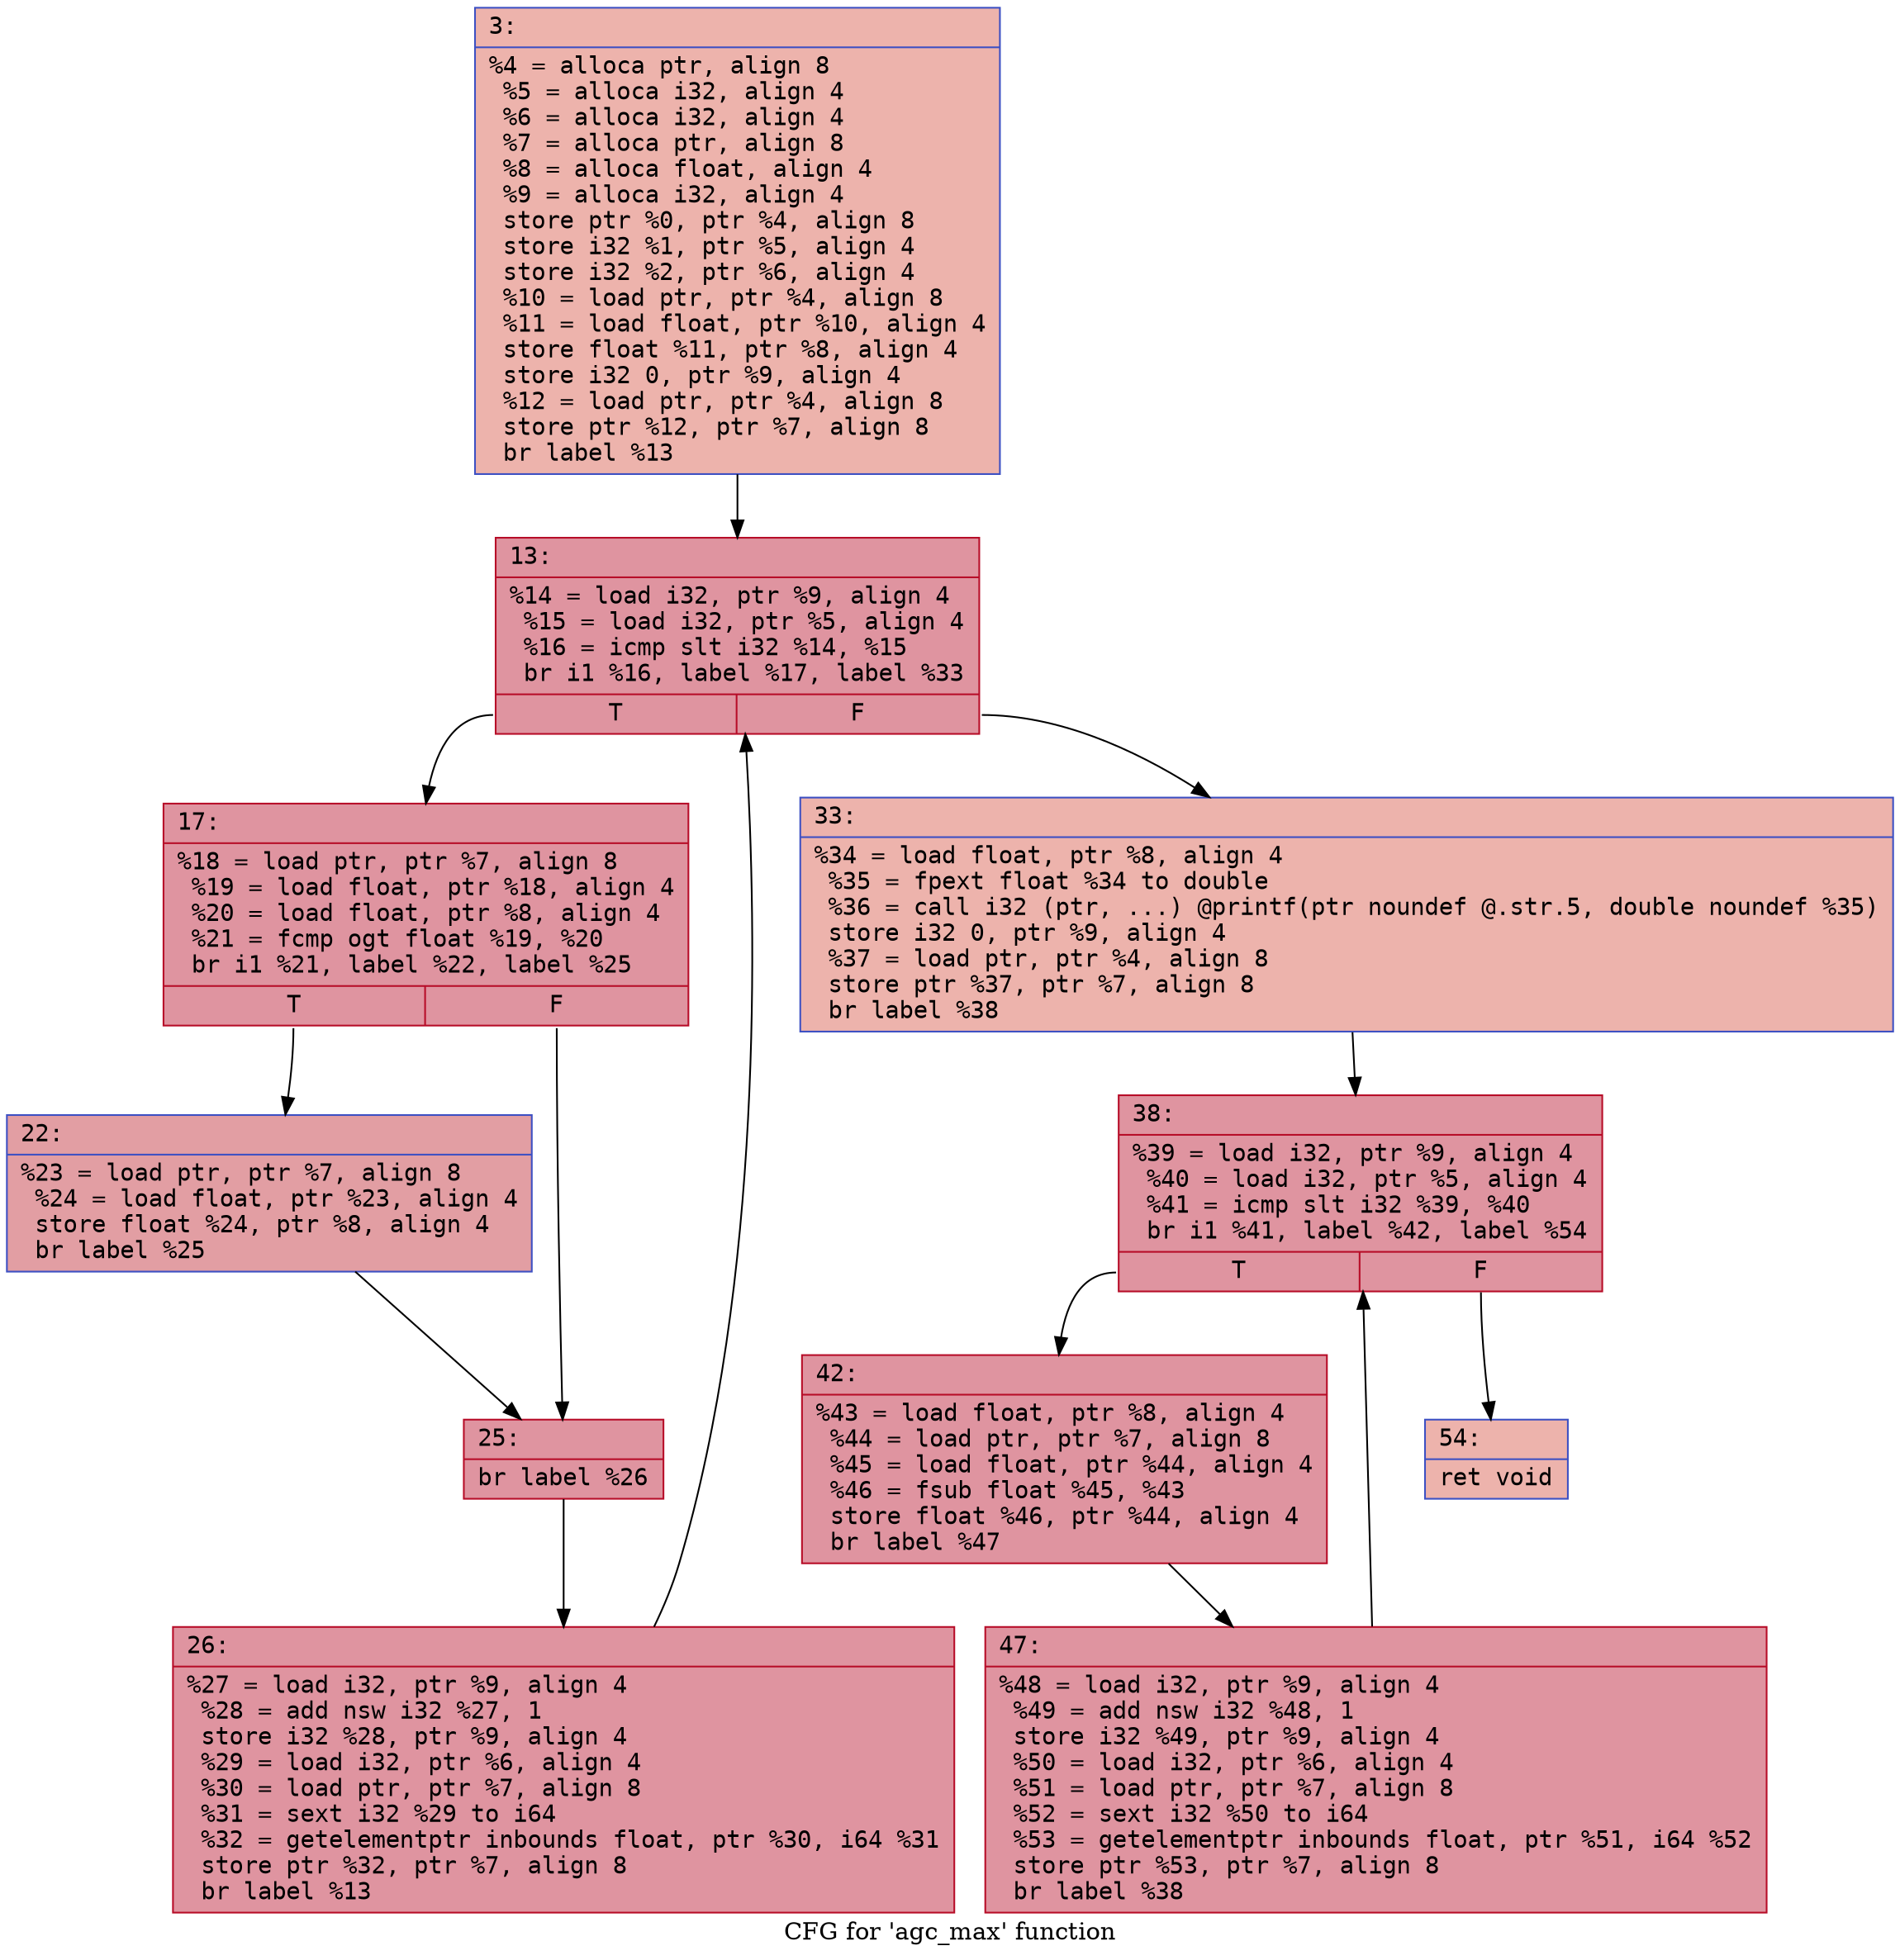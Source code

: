 digraph "CFG for 'agc_max' function" {
	label="CFG for 'agc_max' function";

	Node0x600001bb7930 [shape=record,color="#3d50c3ff", style=filled, fillcolor="#d6524470" fontname="Courier",label="{3:\l|  %4 = alloca ptr, align 8\l  %5 = alloca i32, align 4\l  %6 = alloca i32, align 4\l  %7 = alloca ptr, align 8\l  %8 = alloca float, align 4\l  %9 = alloca i32, align 4\l  store ptr %0, ptr %4, align 8\l  store i32 %1, ptr %5, align 4\l  store i32 %2, ptr %6, align 4\l  %10 = load ptr, ptr %4, align 8\l  %11 = load float, ptr %10, align 4\l  store float %11, ptr %8, align 4\l  store i32 0, ptr %9, align 4\l  %12 = load ptr, ptr %4, align 8\l  store ptr %12, ptr %7, align 8\l  br label %13\l}"];
	Node0x600001bb7930 -> Node0x600001bb7980[tooltip="3 -> 13\nProbability 100.00%" ];
	Node0x600001bb7980 [shape=record,color="#b70d28ff", style=filled, fillcolor="#b70d2870" fontname="Courier",label="{13:\l|  %14 = load i32, ptr %9, align 4\l  %15 = load i32, ptr %5, align 4\l  %16 = icmp slt i32 %14, %15\l  br i1 %16, label %17, label %33\l|{<s0>T|<s1>F}}"];
	Node0x600001bb7980:s0 -> Node0x600001bb79d0[tooltip="13 -> 17\nProbability 96.88%" ];
	Node0x600001bb7980:s1 -> Node0x600001bb7b10[tooltip="13 -> 33\nProbability 3.12%" ];
	Node0x600001bb79d0 [shape=record,color="#b70d28ff", style=filled, fillcolor="#b70d2870" fontname="Courier",label="{17:\l|  %18 = load ptr, ptr %7, align 8\l  %19 = load float, ptr %18, align 4\l  %20 = load float, ptr %8, align 4\l  %21 = fcmp ogt float %19, %20\l  br i1 %21, label %22, label %25\l|{<s0>T|<s1>F}}"];
	Node0x600001bb79d0:s0 -> Node0x600001bb7a20[tooltip="17 -> 22\nProbability 50.00%" ];
	Node0x600001bb79d0:s1 -> Node0x600001bb7a70[tooltip="17 -> 25\nProbability 50.00%" ];
	Node0x600001bb7a20 [shape=record,color="#3d50c3ff", style=filled, fillcolor="#be242e70" fontname="Courier",label="{22:\l|  %23 = load ptr, ptr %7, align 8\l  %24 = load float, ptr %23, align 4\l  store float %24, ptr %8, align 4\l  br label %25\l}"];
	Node0x600001bb7a20 -> Node0x600001bb7a70[tooltip="22 -> 25\nProbability 100.00%" ];
	Node0x600001bb7a70 [shape=record,color="#b70d28ff", style=filled, fillcolor="#b70d2870" fontname="Courier",label="{25:\l|  br label %26\l}"];
	Node0x600001bb7a70 -> Node0x600001bb7ac0[tooltip="25 -> 26\nProbability 100.00%" ];
	Node0x600001bb7ac0 [shape=record,color="#b70d28ff", style=filled, fillcolor="#b70d2870" fontname="Courier",label="{26:\l|  %27 = load i32, ptr %9, align 4\l  %28 = add nsw i32 %27, 1\l  store i32 %28, ptr %9, align 4\l  %29 = load i32, ptr %6, align 4\l  %30 = load ptr, ptr %7, align 8\l  %31 = sext i32 %29 to i64\l  %32 = getelementptr inbounds float, ptr %30, i64 %31\l  store ptr %32, ptr %7, align 8\l  br label %13\l}"];
	Node0x600001bb7ac0 -> Node0x600001bb7980[tooltip="26 -> 13\nProbability 100.00%" ];
	Node0x600001bb7b10 [shape=record,color="#3d50c3ff", style=filled, fillcolor="#d6524470" fontname="Courier",label="{33:\l|  %34 = load float, ptr %8, align 4\l  %35 = fpext float %34 to double\l  %36 = call i32 (ptr, ...) @printf(ptr noundef @.str.5, double noundef %35)\l  store i32 0, ptr %9, align 4\l  %37 = load ptr, ptr %4, align 8\l  store ptr %37, ptr %7, align 8\l  br label %38\l}"];
	Node0x600001bb7b10 -> Node0x600001bb7b60[tooltip="33 -> 38\nProbability 100.00%" ];
	Node0x600001bb7b60 [shape=record,color="#b70d28ff", style=filled, fillcolor="#b70d2870" fontname="Courier",label="{38:\l|  %39 = load i32, ptr %9, align 4\l  %40 = load i32, ptr %5, align 4\l  %41 = icmp slt i32 %39, %40\l  br i1 %41, label %42, label %54\l|{<s0>T|<s1>F}}"];
	Node0x600001bb7b60:s0 -> Node0x600001bb7bb0[tooltip="38 -> 42\nProbability 96.88%" ];
	Node0x600001bb7b60:s1 -> Node0x600001bb7c50[tooltip="38 -> 54\nProbability 3.12%" ];
	Node0x600001bb7bb0 [shape=record,color="#b70d28ff", style=filled, fillcolor="#b70d2870" fontname="Courier",label="{42:\l|  %43 = load float, ptr %8, align 4\l  %44 = load ptr, ptr %7, align 8\l  %45 = load float, ptr %44, align 4\l  %46 = fsub float %45, %43\l  store float %46, ptr %44, align 4\l  br label %47\l}"];
	Node0x600001bb7bb0 -> Node0x600001bb7c00[tooltip="42 -> 47\nProbability 100.00%" ];
	Node0x600001bb7c00 [shape=record,color="#b70d28ff", style=filled, fillcolor="#b70d2870" fontname="Courier",label="{47:\l|  %48 = load i32, ptr %9, align 4\l  %49 = add nsw i32 %48, 1\l  store i32 %49, ptr %9, align 4\l  %50 = load i32, ptr %6, align 4\l  %51 = load ptr, ptr %7, align 8\l  %52 = sext i32 %50 to i64\l  %53 = getelementptr inbounds float, ptr %51, i64 %52\l  store ptr %53, ptr %7, align 8\l  br label %38\l}"];
	Node0x600001bb7c00 -> Node0x600001bb7b60[tooltip="47 -> 38\nProbability 100.00%" ];
	Node0x600001bb7c50 [shape=record,color="#3d50c3ff", style=filled, fillcolor="#d6524470" fontname="Courier",label="{54:\l|  ret void\l}"];
}
